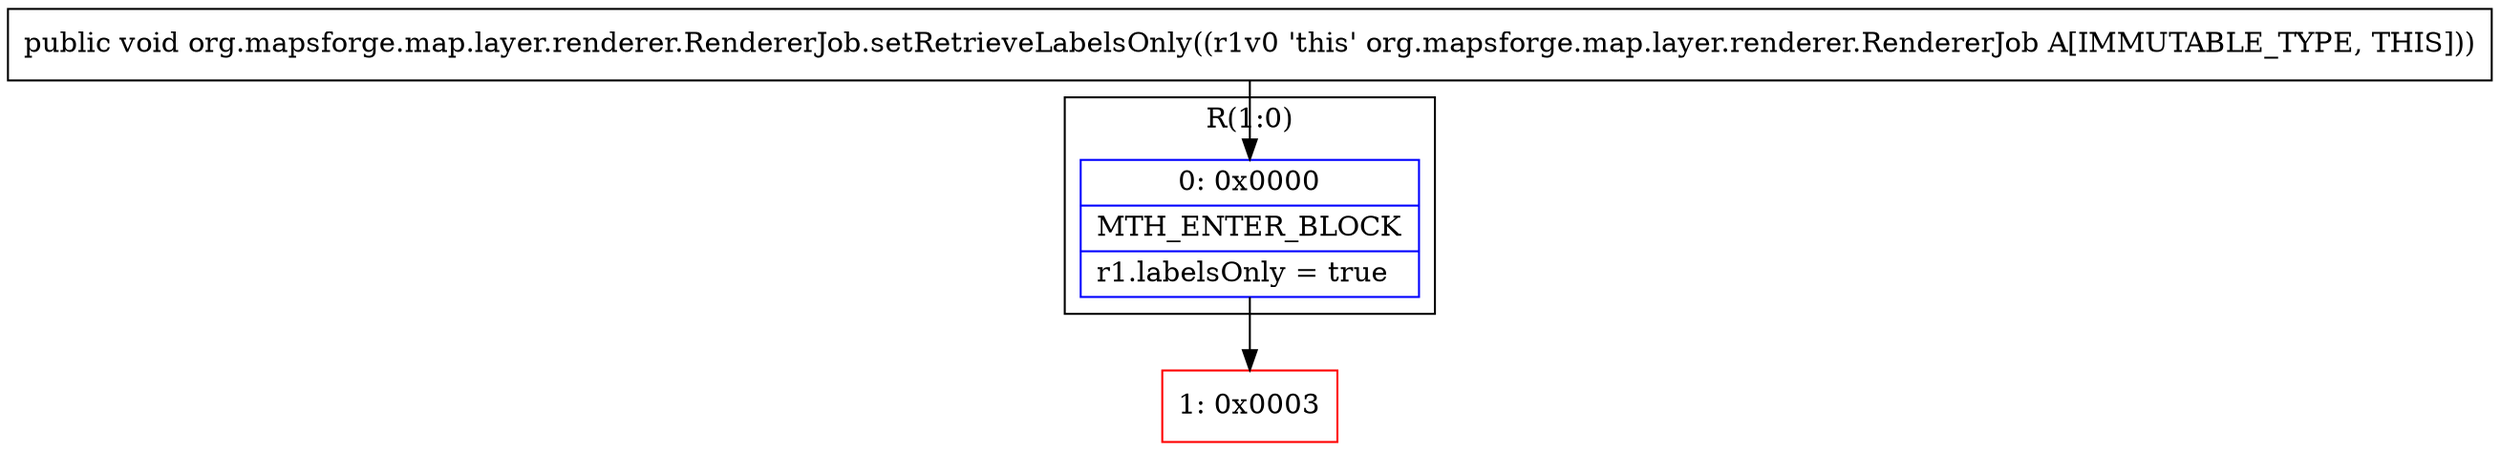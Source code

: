 digraph "CFG fororg.mapsforge.map.layer.renderer.RendererJob.setRetrieveLabelsOnly()V" {
subgraph cluster_Region_23510307 {
label = "R(1:0)";
node [shape=record,color=blue];
Node_0 [shape=record,label="{0\:\ 0x0000|MTH_ENTER_BLOCK\l|r1.labelsOnly = true\l}"];
}
Node_1 [shape=record,color=red,label="{1\:\ 0x0003}"];
MethodNode[shape=record,label="{public void org.mapsforge.map.layer.renderer.RendererJob.setRetrieveLabelsOnly((r1v0 'this' org.mapsforge.map.layer.renderer.RendererJob A[IMMUTABLE_TYPE, THIS])) }"];
MethodNode -> Node_0;
Node_0 -> Node_1;
}

